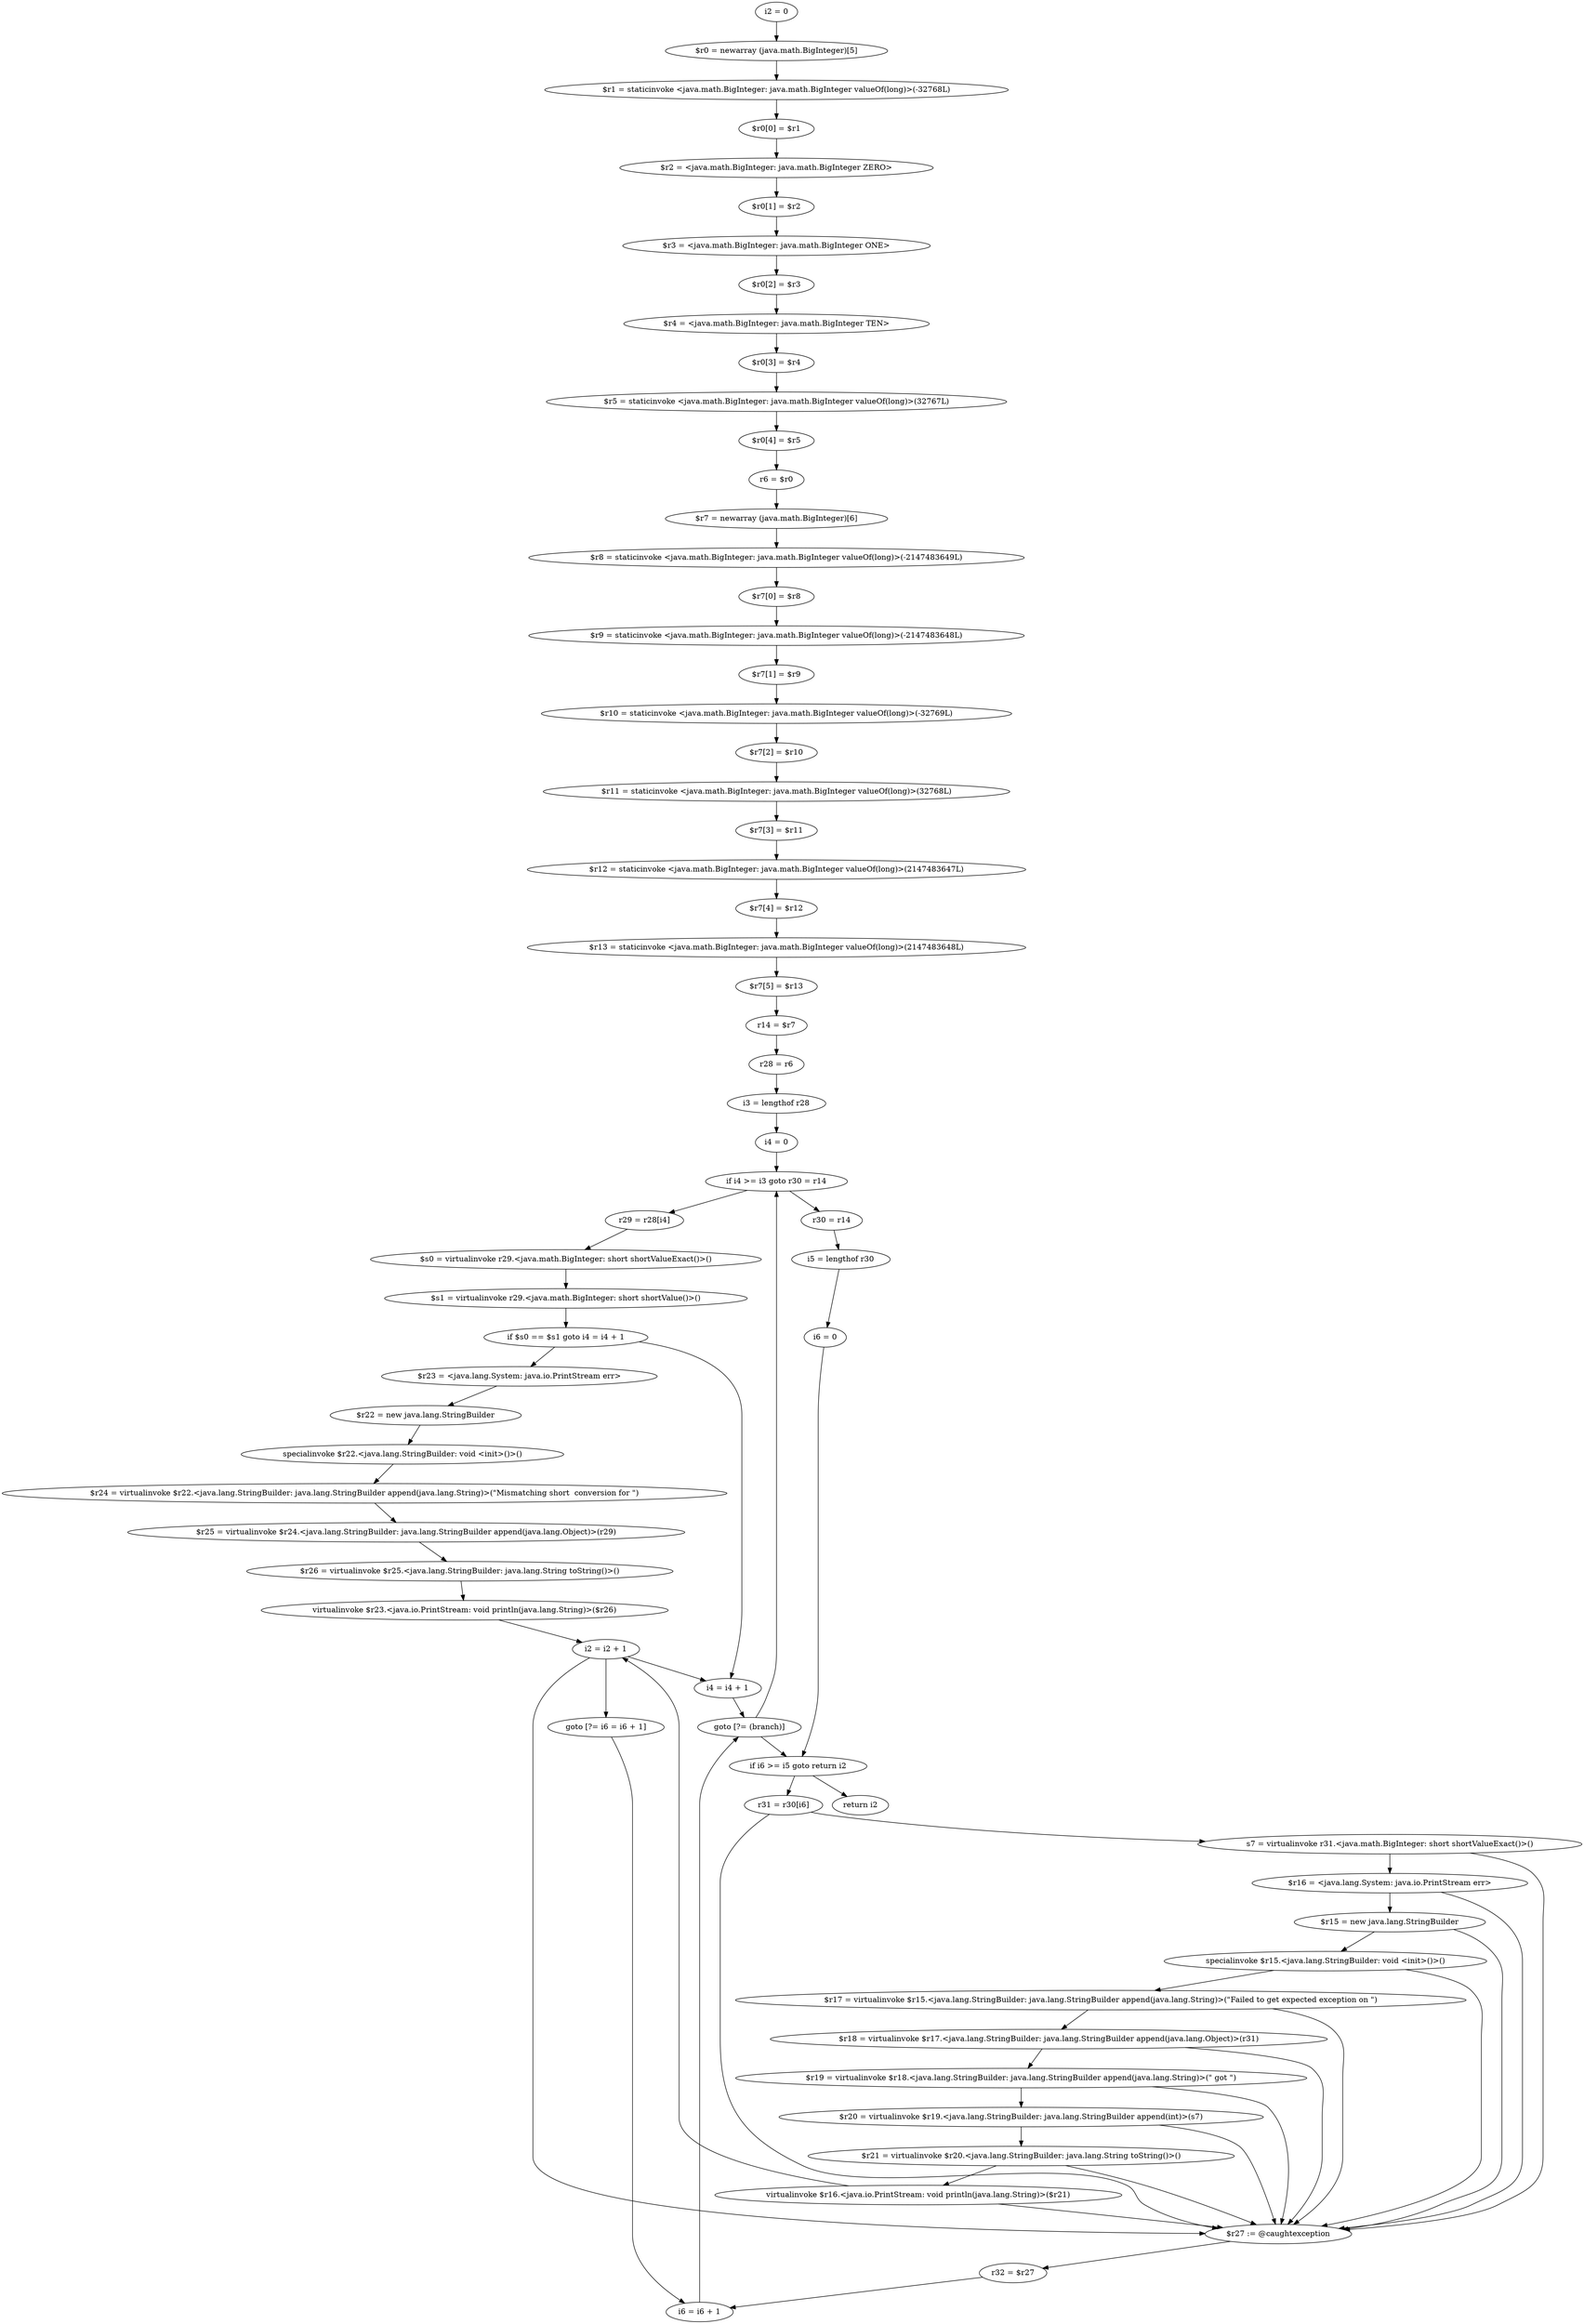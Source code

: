 digraph "unitGraph" {
    "i2 = 0"
    "$r0 = newarray (java.math.BigInteger)[5]"
    "$r1 = staticinvoke <java.math.BigInteger: java.math.BigInteger valueOf(long)>(-32768L)"
    "$r0[0] = $r1"
    "$r2 = <java.math.BigInteger: java.math.BigInteger ZERO>"
    "$r0[1] = $r2"
    "$r3 = <java.math.BigInteger: java.math.BigInteger ONE>"
    "$r0[2] = $r3"
    "$r4 = <java.math.BigInteger: java.math.BigInteger TEN>"
    "$r0[3] = $r4"
    "$r5 = staticinvoke <java.math.BigInteger: java.math.BigInteger valueOf(long)>(32767L)"
    "$r0[4] = $r5"
    "r6 = $r0"
    "$r7 = newarray (java.math.BigInteger)[6]"
    "$r8 = staticinvoke <java.math.BigInteger: java.math.BigInteger valueOf(long)>(-2147483649L)"
    "$r7[0] = $r8"
    "$r9 = staticinvoke <java.math.BigInteger: java.math.BigInteger valueOf(long)>(-2147483648L)"
    "$r7[1] = $r9"
    "$r10 = staticinvoke <java.math.BigInteger: java.math.BigInteger valueOf(long)>(-32769L)"
    "$r7[2] = $r10"
    "$r11 = staticinvoke <java.math.BigInteger: java.math.BigInteger valueOf(long)>(32768L)"
    "$r7[3] = $r11"
    "$r12 = staticinvoke <java.math.BigInteger: java.math.BigInteger valueOf(long)>(2147483647L)"
    "$r7[4] = $r12"
    "$r13 = staticinvoke <java.math.BigInteger: java.math.BigInteger valueOf(long)>(2147483648L)"
    "$r7[5] = $r13"
    "r14 = $r7"
    "r28 = r6"
    "i3 = lengthof r28"
    "i4 = 0"
    "if i4 >= i3 goto r30 = r14"
    "r29 = r28[i4]"
    "$s0 = virtualinvoke r29.<java.math.BigInteger: short shortValueExact()>()"
    "$s1 = virtualinvoke r29.<java.math.BigInteger: short shortValue()>()"
    "if $s0 == $s1 goto i4 = i4 + 1"
    "$r23 = <java.lang.System: java.io.PrintStream err>"
    "$r22 = new java.lang.StringBuilder"
    "specialinvoke $r22.<java.lang.StringBuilder: void <init>()>()"
    "$r24 = virtualinvoke $r22.<java.lang.StringBuilder: java.lang.StringBuilder append(java.lang.String)>(\"Mismatching short  conversion for \")"
    "$r25 = virtualinvoke $r24.<java.lang.StringBuilder: java.lang.StringBuilder append(java.lang.Object)>(r29)"
    "$r26 = virtualinvoke $r25.<java.lang.StringBuilder: java.lang.String toString()>()"
    "virtualinvoke $r23.<java.io.PrintStream: void println(java.lang.String)>($r26)"
    "i2 = i2 + 1"
    "i4 = i4 + 1"
    "goto [?= (branch)]"
    "r30 = r14"
    "i5 = lengthof r30"
    "i6 = 0"
    "if i6 >= i5 goto return i2"
    "r31 = r30[i6]"
    "s7 = virtualinvoke r31.<java.math.BigInteger: short shortValueExact()>()"
    "$r16 = <java.lang.System: java.io.PrintStream err>"
    "$r15 = new java.lang.StringBuilder"
    "specialinvoke $r15.<java.lang.StringBuilder: void <init>()>()"
    "$r17 = virtualinvoke $r15.<java.lang.StringBuilder: java.lang.StringBuilder append(java.lang.String)>(\"Failed to get expected exception on \")"
    "$r18 = virtualinvoke $r17.<java.lang.StringBuilder: java.lang.StringBuilder append(java.lang.Object)>(r31)"
    "$r19 = virtualinvoke $r18.<java.lang.StringBuilder: java.lang.StringBuilder append(java.lang.String)>(\" got \")"
    "$r20 = virtualinvoke $r19.<java.lang.StringBuilder: java.lang.StringBuilder append(int)>(s7)"
    "$r21 = virtualinvoke $r20.<java.lang.StringBuilder: java.lang.String toString()>()"
    "virtualinvoke $r16.<java.io.PrintStream: void println(java.lang.String)>($r21)"
    "goto [?= i6 = i6 + 1]"
    "$r27 := @caughtexception"
    "r32 = $r27"
    "i6 = i6 + 1"
    "return i2"
    "i2 = 0"->"$r0 = newarray (java.math.BigInteger)[5]";
    "$r0 = newarray (java.math.BigInteger)[5]"->"$r1 = staticinvoke <java.math.BigInteger: java.math.BigInteger valueOf(long)>(-32768L)";
    "$r1 = staticinvoke <java.math.BigInteger: java.math.BigInteger valueOf(long)>(-32768L)"->"$r0[0] = $r1";
    "$r0[0] = $r1"->"$r2 = <java.math.BigInteger: java.math.BigInteger ZERO>";
    "$r2 = <java.math.BigInteger: java.math.BigInteger ZERO>"->"$r0[1] = $r2";
    "$r0[1] = $r2"->"$r3 = <java.math.BigInteger: java.math.BigInteger ONE>";
    "$r3 = <java.math.BigInteger: java.math.BigInteger ONE>"->"$r0[2] = $r3";
    "$r0[2] = $r3"->"$r4 = <java.math.BigInteger: java.math.BigInteger TEN>";
    "$r4 = <java.math.BigInteger: java.math.BigInteger TEN>"->"$r0[3] = $r4";
    "$r0[3] = $r4"->"$r5 = staticinvoke <java.math.BigInteger: java.math.BigInteger valueOf(long)>(32767L)";
    "$r5 = staticinvoke <java.math.BigInteger: java.math.BigInteger valueOf(long)>(32767L)"->"$r0[4] = $r5";
    "$r0[4] = $r5"->"r6 = $r0";
    "r6 = $r0"->"$r7 = newarray (java.math.BigInteger)[6]";
    "$r7 = newarray (java.math.BigInteger)[6]"->"$r8 = staticinvoke <java.math.BigInteger: java.math.BigInteger valueOf(long)>(-2147483649L)";
    "$r8 = staticinvoke <java.math.BigInteger: java.math.BigInteger valueOf(long)>(-2147483649L)"->"$r7[0] = $r8";
    "$r7[0] = $r8"->"$r9 = staticinvoke <java.math.BigInteger: java.math.BigInteger valueOf(long)>(-2147483648L)";
    "$r9 = staticinvoke <java.math.BigInteger: java.math.BigInteger valueOf(long)>(-2147483648L)"->"$r7[1] = $r9";
    "$r7[1] = $r9"->"$r10 = staticinvoke <java.math.BigInteger: java.math.BigInteger valueOf(long)>(-32769L)";
    "$r10 = staticinvoke <java.math.BigInteger: java.math.BigInteger valueOf(long)>(-32769L)"->"$r7[2] = $r10";
    "$r7[2] = $r10"->"$r11 = staticinvoke <java.math.BigInteger: java.math.BigInteger valueOf(long)>(32768L)";
    "$r11 = staticinvoke <java.math.BigInteger: java.math.BigInteger valueOf(long)>(32768L)"->"$r7[3] = $r11";
    "$r7[3] = $r11"->"$r12 = staticinvoke <java.math.BigInteger: java.math.BigInteger valueOf(long)>(2147483647L)";
    "$r12 = staticinvoke <java.math.BigInteger: java.math.BigInteger valueOf(long)>(2147483647L)"->"$r7[4] = $r12";
    "$r7[4] = $r12"->"$r13 = staticinvoke <java.math.BigInteger: java.math.BigInteger valueOf(long)>(2147483648L)";
    "$r13 = staticinvoke <java.math.BigInteger: java.math.BigInteger valueOf(long)>(2147483648L)"->"$r7[5] = $r13";
    "$r7[5] = $r13"->"r14 = $r7";
    "r14 = $r7"->"r28 = r6";
    "r28 = r6"->"i3 = lengthof r28";
    "i3 = lengthof r28"->"i4 = 0";
    "i4 = 0"->"if i4 >= i3 goto r30 = r14";
    "if i4 >= i3 goto r30 = r14"->"r29 = r28[i4]";
    "if i4 >= i3 goto r30 = r14"->"r30 = r14";
    "r29 = r28[i4]"->"$s0 = virtualinvoke r29.<java.math.BigInteger: short shortValueExact()>()";
    "$s0 = virtualinvoke r29.<java.math.BigInteger: short shortValueExact()>()"->"$s1 = virtualinvoke r29.<java.math.BigInteger: short shortValue()>()";
    "$s1 = virtualinvoke r29.<java.math.BigInteger: short shortValue()>()"->"if $s0 == $s1 goto i4 = i4 + 1";
    "if $s0 == $s1 goto i4 = i4 + 1"->"$r23 = <java.lang.System: java.io.PrintStream err>";
    "if $s0 == $s1 goto i4 = i4 + 1"->"i4 = i4 + 1";
    "$r23 = <java.lang.System: java.io.PrintStream err>"->"$r22 = new java.lang.StringBuilder";
    "$r22 = new java.lang.StringBuilder"->"specialinvoke $r22.<java.lang.StringBuilder: void <init>()>()";
    "specialinvoke $r22.<java.lang.StringBuilder: void <init>()>()"->"$r24 = virtualinvoke $r22.<java.lang.StringBuilder: java.lang.StringBuilder append(java.lang.String)>(\"Mismatching short  conversion for \")";
    "$r24 = virtualinvoke $r22.<java.lang.StringBuilder: java.lang.StringBuilder append(java.lang.String)>(\"Mismatching short  conversion for \")"->"$r25 = virtualinvoke $r24.<java.lang.StringBuilder: java.lang.StringBuilder append(java.lang.Object)>(r29)";
    "$r25 = virtualinvoke $r24.<java.lang.StringBuilder: java.lang.StringBuilder append(java.lang.Object)>(r29)"->"$r26 = virtualinvoke $r25.<java.lang.StringBuilder: java.lang.String toString()>()";
    "$r26 = virtualinvoke $r25.<java.lang.StringBuilder: java.lang.String toString()>()"->"virtualinvoke $r23.<java.io.PrintStream: void println(java.lang.String)>($r26)";
    "virtualinvoke $r23.<java.io.PrintStream: void println(java.lang.String)>($r26)"->"i2 = i2 + 1";
    "i2 = i2 + 1"->"i4 = i4 + 1";
    "i4 = i4 + 1"->"goto [?= (branch)]";
    "goto [?= (branch)]"->"if i4 >= i3 goto r30 = r14";
    "r30 = r14"->"i5 = lengthof r30";
    "i5 = lengthof r30"->"i6 = 0";
    "i6 = 0"->"if i6 >= i5 goto return i2";
    "if i6 >= i5 goto return i2"->"r31 = r30[i6]";
    "if i6 >= i5 goto return i2"->"return i2";
    "r31 = r30[i6]"->"s7 = virtualinvoke r31.<java.math.BigInteger: short shortValueExact()>()";
    "r31 = r30[i6]"->"$r27 := @caughtexception";
    "s7 = virtualinvoke r31.<java.math.BigInteger: short shortValueExact()>()"->"$r16 = <java.lang.System: java.io.PrintStream err>";
    "s7 = virtualinvoke r31.<java.math.BigInteger: short shortValueExact()>()"->"$r27 := @caughtexception";
    "$r16 = <java.lang.System: java.io.PrintStream err>"->"$r15 = new java.lang.StringBuilder";
    "$r16 = <java.lang.System: java.io.PrintStream err>"->"$r27 := @caughtexception";
    "$r15 = new java.lang.StringBuilder"->"specialinvoke $r15.<java.lang.StringBuilder: void <init>()>()";
    "$r15 = new java.lang.StringBuilder"->"$r27 := @caughtexception";
    "specialinvoke $r15.<java.lang.StringBuilder: void <init>()>()"->"$r17 = virtualinvoke $r15.<java.lang.StringBuilder: java.lang.StringBuilder append(java.lang.String)>(\"Failed to get expected exception on \")";
    "specialinvoke $r15.<java.lang.StringBuilder: void <init>()>()"->"$r27 := @caughtexception";
    "$r17 = virtualinvoke $r15.<java.lang.StringBuilder: java.lang.StringBuilder append(java.lang.String)>(\"Failed to get expected exception on \")"->"$r18 = virtualinvoke $r17.<java.lang.StringBuilder: java.lang.StringBuilder append(java.lang.Object)>(r31)";
    "$r17 = virtualinvoke $r15.<java.lang.StringBuilder: java.lang.StringBuilder append(java.lang.String)>(\"Failed to get expected exception on \")"->"$r27 := @caughtexception";
    "$r18 = virtualinvoke $r17.<java.lang.StringBuilder: java.lang.StringBuilder append(java.lang.Object)>(r31)"->"$r19 = virtualinvoke $r18.<java.lang.StringBuilder: java.lang.StringBuilder append(java.lang.String)>(\" got \")";
    "$r18 = virtualinvoke $r17.<java.lang.StringBuilder: java.lang.StringBuilder append(java.lang.Object)>(r31)"->"$r27 := @caughtexception";
    "$r19 = virtualinvoke $r18.<java.lang.StringBuilder: java.lang.StringBuilder append(java.lang.String)>(\" got \")"->"$r20 = virtualinvoke $r19.<java.lang.StringBuilder: java.lang.StringBuilder append(int)>(s7)";
    "$r19 = virtualinvoke $r18.<java.lang.StringBuilder: java.lang.StringBuilder append(java.lang.String)>(\" got \")"->"$r27 := @caughtexception";
    "$r20 = virtualinvoke $r19.<java.lang.StringBuilder: java.lang.StringBuilder append(int)>(s7)"->"$r21 = virtualinvoke $r20.<java.lang.StringBuilder: java.lang.String toString()>()";
    "$r20 = virtualinvoke $r19.<java.lang.StringBuilder: java.lang.StringBuilder append(int)>(s7)"->"$r27 := @caughtexception";
    "$r21 = virtualinvoke $r20.<java.lang.StringBuilder: java.lang.String toString()>()"->"virtualinvoke $r16.<java.io.PrintStream: void println(java.lang.String)>($r21)";
    "$r21 = virtualinvoke $r20.<java.lang.StringBuilder: java.lang.String toString()>()"->"$r27 := @caughtexception";
    "virtualinvoke $r16.<java.io.PrintStream: void println(java.lang.String)>($r21)"->"i2 = i2 + 1";
    "virtualinvoke $r16.<java.io.PrintStream: void println(java.lang.String)>($r21)"->"$r27 := @caughtexception";
    "i2 = i2 + 1"->"goto [?= i6 = i6 + 1]";
    "i2 = i2 + 1"->"$r27 := @caughtexception";
    "goto [?= i6 = i6 + 1]"->"i6 = i6 + 1";
    "$r27 := @caughtexception"->"r32 = $r27";
    "r32 = $r27"->"i6 = i6 + 1";
    "i6 = i6 + 1"->"goto [?= (branch)]";
    "goto [?= (branch)]"->"if i6 >= i5 goto return i2";
}
